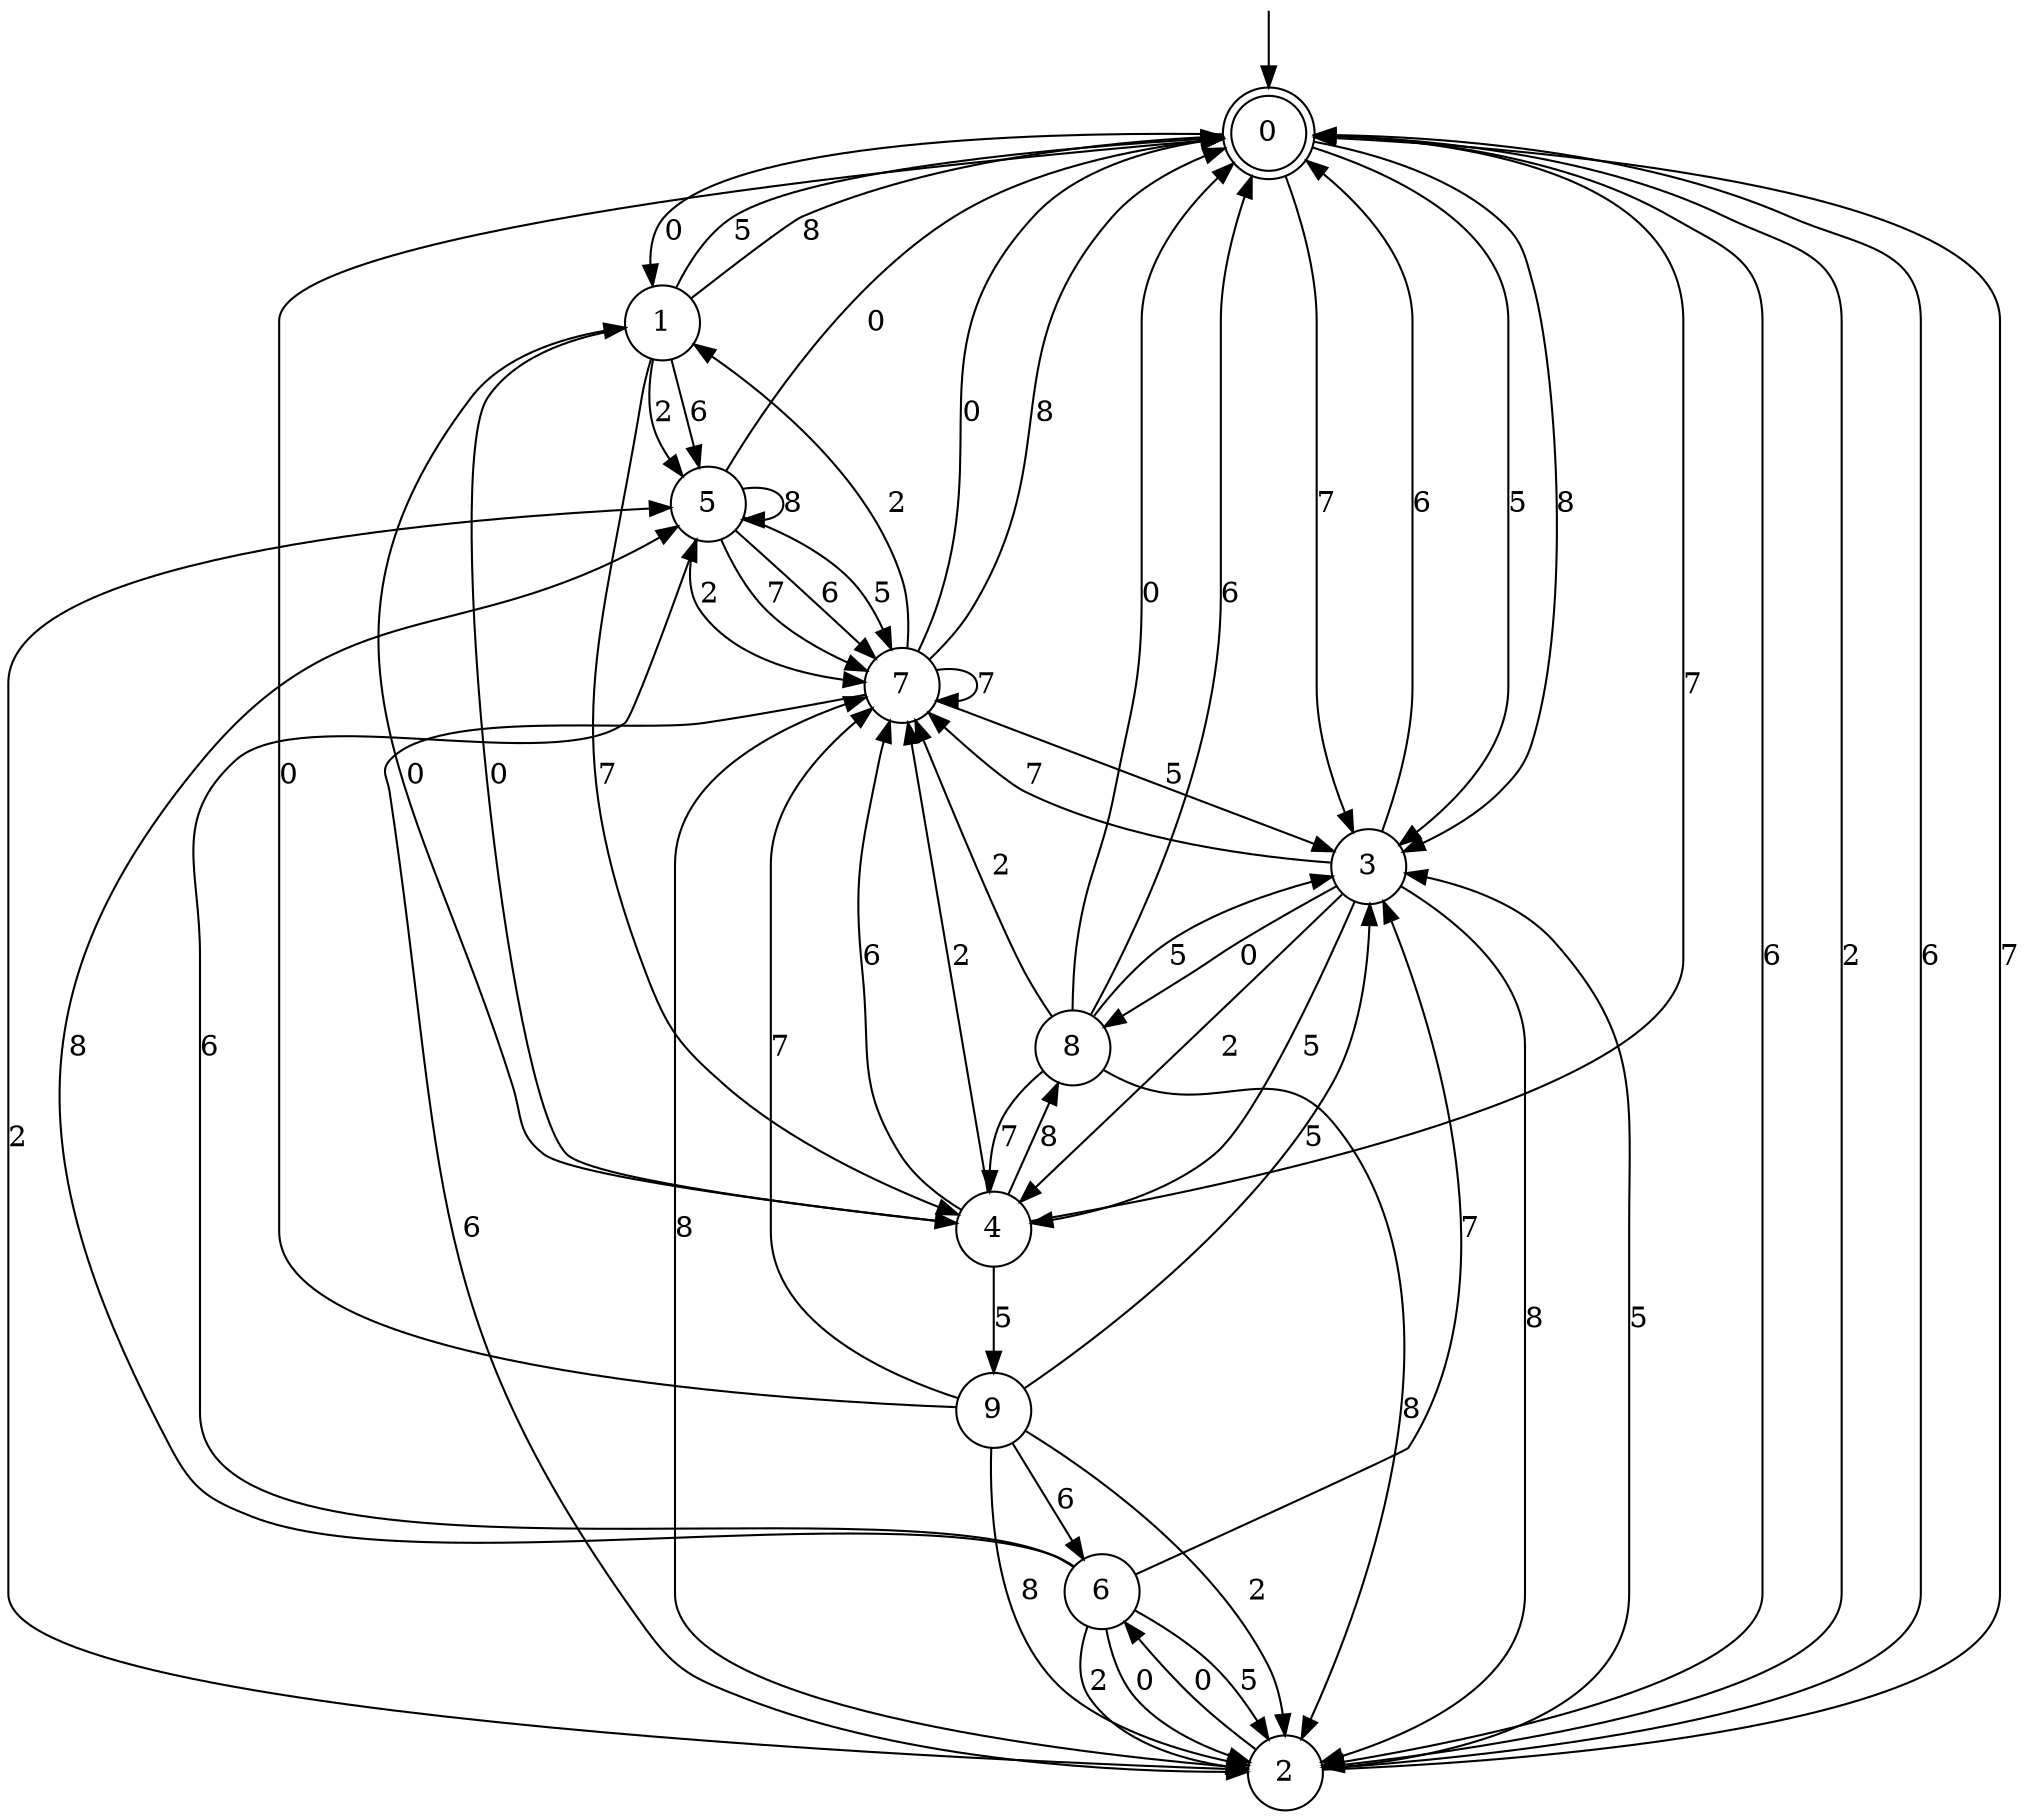 digraph g {

	s0 [shape="doublecircle" label="0"];
	s1 [shape="circle" label="1"];
	s2 [shape="circle" label="2"];
	s3 [shape="circle" label="3"];
	s4 [shape="circle" label="4"];
	s5 [shape="circle" label="5"];
	s6 [shape="circle" label="6"];
	s7 [shape="circle" label="7"];
	s8 [shape="circle" label="8"];
	s9 [shape="circle" label="9"];
	s0 -> s1 [label="0"];
	s0 -> s2 [label="6"];
	s0 -> s3 [label="5"];
	s0 -> s2 [label="2"];
	s0 -> s3 [label="8"];
	s0 -> s3 [label="7"];
	s1 -> s4 [label="0"];
	s1 -> s5 [label="6"];
	s1 -> s0 [label="5"];
	s1 -> s5 [label="2"];
	s1 -> s0 [label="8"];
	s1 -> s4 [label="7"];
	s2 -> s6 [label="0"];
	s2 -> s0 [label="6"];
	s2 -> s3 [label="5"];
	s2 -> s5 [label="2"];
	s2 -> s7 [label="8"];
	s2 -> s0 [label="7"];
	s3 -> s8 [label="0"];
	s3 -> s0 [label="6"];
	s3 -> s4 [label="5"];
	s3 -> s4 [label="2"];
	s3 -> s2 [label="8"];
	s3 -> s7 [label="7"];
	s4 -> s1 [label="0"];
	s4 -> s7 [label="6"];
	s4 -> s9 [label="5"];
	s4 -> s7 [label="2"];
	s4 -> s8 [label="8"];
	s4 -> s0 [label="7"];
	s5 -> s0 [label="0"];
	s5 -> s7 [label="6"];
	s5 -> s7 [label="5"];
	s5 -> s7 [label="2"];
	s5 -> s5 [label="8"];
	s5 -> s7 [label="7"];
	s6 -> s2 [label="0"];
	s6 -> s5 [label="6"];
	s6 -> s2 [label="5"];
	s6 -> s2 [label="2"];
	s6 -> s5 [label="8"];
	s6 -> s3 [label="7"];
	s7 -> s0 [label="0"];
	s7 -> s2 [label="6"];
	s7 -> s3 [label="5"];
	s7 -> s1 [label="2"];
	s7 -> s0 [label="8"];
	s7 -> s7 [label="7"];
	s8 -> s0 [label="0"];
	s8 -> s0 [label="6"];
	s8 -> s3 [label="5"];
	s8 -> s7 [label="2"];
	s8 -> s2 [label="8"];
	s8 -> s4 [label="7"];
	s9 -> s0 [label="0"];
	s9 -> s6 [label="6"];
	s9 -> s3 [label="5"];
	s9 -> s2 [label="2"];
	s9 -> s2 [label="8"];
	s9 -> s7 [label="7"];

__start0 [label="" shape="none" width="0" height="0"];
__start0 -> s0;

}

